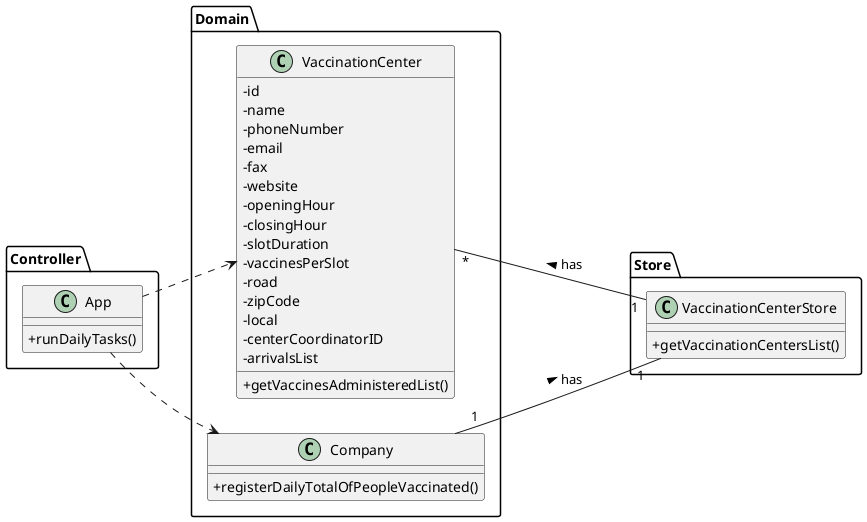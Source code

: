 @startuml
'https://plantuml.com/class-diagram

skinparam classAttributeIconSize 0

package Controller {
class App{
+runDailyTasks()
}
}
package Domain {
class VaccinationCenter{
-id
-name
-phoneNumber
-email
-fax
-website
-openingHour
-closingHour
-slotDuration
-vaccinesPerSlot
-road
-zipCode
-local
-centerCoordinatorID
-arrivalsList
+getVaccinesAdministeredList()
}


class Company{
+registerDailyTotalOfPeopleVaccinated()
}
}

package Store{
class VaccinationCenterStore{
+getVaccinationCentersList()
}
}

left to right direction


App ..> Company
App .>VaccinationCenter
Company "1" --- "1" VaccinationCenterStore: > has
VaccinationCenterStore"1" --- "*"VaccinationCenter: > has
@enduml